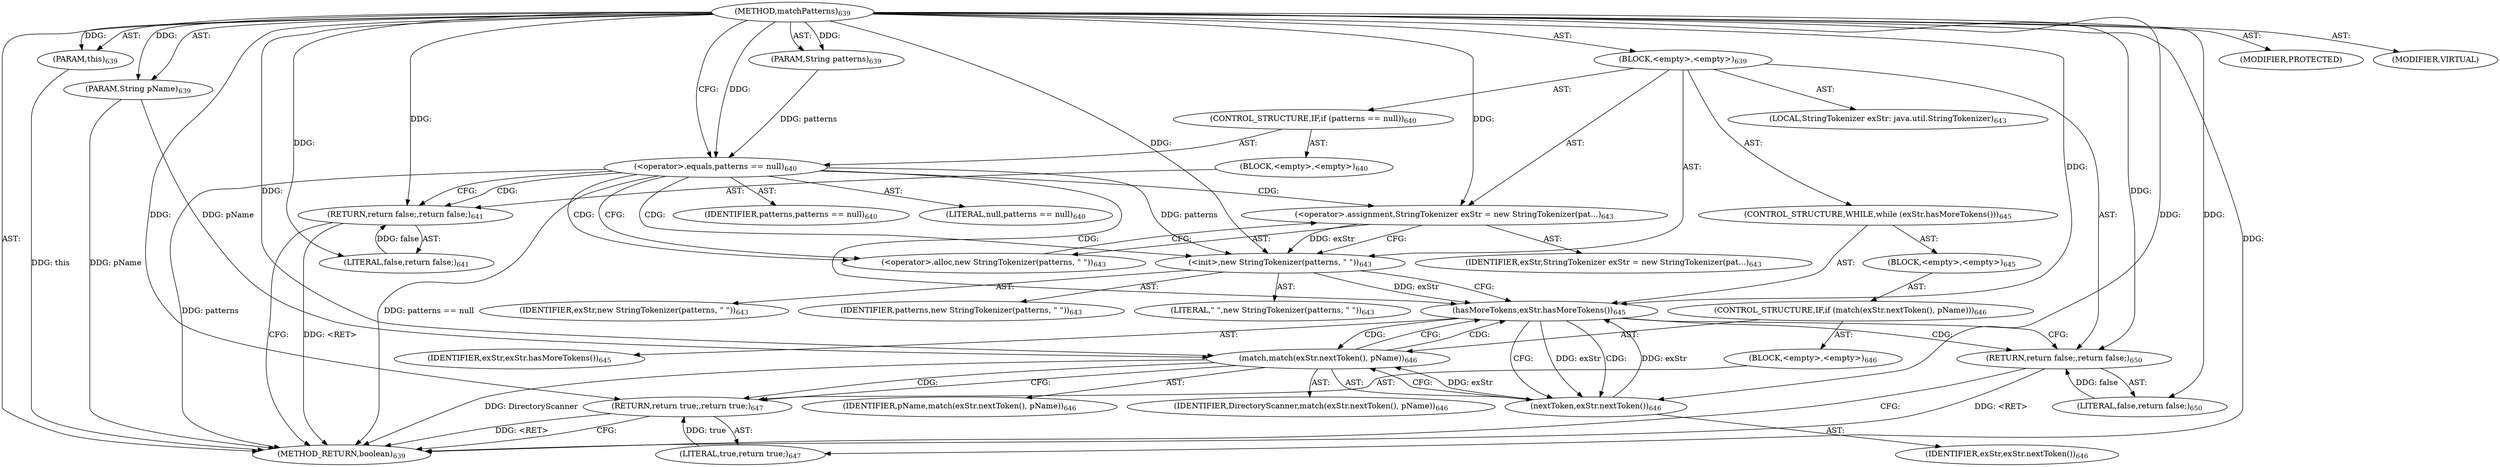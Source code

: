 digraph "matchPatterns" {  
"111669149707" [label = <(METHOD,matchPatterns)<SUB>639</SUB>> ]
"115964117042" [label = <(PARAM,this)<SUB>639</SUB>> ]
"115964117043" [label = <(PARAM,String patterns)<SUB>639</SUB>> ]
"115964117044" [label = <(PARAM,String pName)<SUB>639</SUB>> ]
"25769803825" [label = <(BLOCK,&lt;empty&gt;,&lt;empty&gt;)<SUB>639</SUB>> ]
"47244640292" [label = <(CONTROL_STRUCTURE,IF,if (patterns == null))<SUB>640</SUB>> ]
"30064771434" [label = <(&lt;operator&gt;.equals,patterns == null)<SUB>640</SUB>> ]
"68719477066" [label = <(IDENTIFIER,patterns,patterns == null)<SUB>640</SUB>> ]
"90194313288" [label = <(LITERAL,null,patterns == null)<SUB>640</SUB>> ]
"25769803826" [label = <(BLOCK,&lt;empty&gt;,&lt;empty&gt;)<SUB>640</SUB>> ]
"146028888068" [label = <(RETURN,return false;,return false;)<SUB>641</SUB>> ]
"90194313289" [label = <(LITERAL,false,return false;)<SUB>641</SUB>> ]
"94489280555" [label = <(LOCAL,StringTokenizer exStr: java.util.StringTokenizer)<SUB>643</SUB>> ]
"30064771435" [label = <(&lt;operator&gt;.assignment,StringTokenizer exStr = new StringTokenizer(pat...)<SUB>643</SUB>> ]
"68719477067" [label = <(IDENTIFIER,exStr,StringTokenizer exStr = new StringTokenizer(pat...)<SUB>643</SUB>> ]
"30064771436" [label = <(&lt;operator&gt;.alloc,new StringTokenizer(patterns, &quot; &quot;))<SUB>643</SUB>> ]
"30064771437" [label = <(&lt;init&gt;,new StringTokenizer(patterns, &quot; &quot;))<SUB>643</SUB>> ]
"68719477068" [label = <(IDENTIFIER,exStr,new StringTokenizer(patterns, &quot; &quot;))<SUB>643</SUB>> ]
"68719477069" [label = <(IDENTIFIER,patterns,new StringTokenizer(patterns, &quot; &quot;))<SUB>643</SUB>> ]
"90194313290" [label = <(LITERAL,&quot; &quot;,new StringTokenizer(patterns, &quot; &quot;))<SUB>643</SUB>> ]
"47244640293" [label = <(CONTROL_STRUCTURE,WHILE,while (exStr.hasMoreTokens()))<SUB>645</SUB>> ]
"30064771438" [label = <(hasMoreTokens,exStr.hasMoreTokens())<SUB>645</SUB>> ]
"68719477070" [label = <(IDENTIFIER,exStr,exStr.hasMoreTokens())<SUB>645</SUB>> ]
"25769803827" [label = <(BLOCK,&lt;empty&gt;,&lt;empty&gt;)<SUB>645</SUB>> ]
"47244640294" [label = <(CONTROL_STRUCTURE,IF,if (match(exStr.nextToken(), pName)))<SUB>646</SUB>> ]
"30064771439" [label = <(match,match(exStr.nextToken(), pName))<SUB>646</SUB>> ]
"68719477071" [label = <(IDENTIFIER,DirectoryScanner,match(exStr.nextToken(), pName))<SUB>646</SUB>> ]
"30064771440" [label = <(nextToken,exStr.nextToken())<SUB>646</SUB>> ]
"68719477072" [label = <(IDENTIFIER,exStr,exStr.nextToken())<SUB>646</SUB>> ]
"68719477073" [label = <(IDENTIFIER,pName,match(exStr.nextToken(), pName))<SUB>646</SUB>> ]
"25769803828" [label = <(BLOCK,&lt;empty&gt;,&lt;empty&gt;)<SUB>646</SUB>> ]
"146028888069" [label = <(RETURN,return true;,return true;)<SUB>647</SUB>> ]
"90194313291" [label = <(LITERAL,true,return true;)<SUB>647</SUB>> ]
"146028888070" [label = <(RETURN,return false;,return false;)<SUB>650</SUB>> ]
"90194313292" [label = <(LITERAL,false,return false;)<SUB>650</SUB>> ]
"133143986221" [label = <(MODIFIER,PROTECTED)> ]
"133143986222" [label = <(MODIFIER,VIRTUAL)> ]
"128849018891" [label = <(METHOD_RETURN,boolean)<SUB>639</SUB>> ]
  "111669149707" -> "115964117042"  [ label = "AST: "] 
  "111669149707" -> "115964117043"  [ label = "AST: "] 
  "111669149707" -> "115964117044"  [ label = "AST: "] 
  "111669149707" -> "25769803825"  [ label = "AST: "] 
  "111669149707" -> "133143986221"  [ label = "AST: "] 
  "111669149707" -> "133143986222"  [ label = "AST: "] 
  "111669149707" -> "128849018891"  [ label = "AST: "] 
  "25769803825" -> "47244640292"  [ label = "AST: "] 
  "25769803825" -> "94489280555"  [ label = "AST: "] 
  "25769803825" -> "30064771435"  [ label = "AST: "] 
  "25769803825" -> "30064771437"  [ label = "AST: "] 
  "25769803825" -> "47244640293"  [ label = "AST: "] 
  "25769803825" -> "146028888070"  [ label = "AST: "] 
  "47244640292" -> "30064771434"  [ label = "AST: "] 
  "47244640292" -> "25769803826"  [ label = "AST: "] 
  "30064771434" -> "68719477066"  [ label = "AST: "] 
  "30064771434" -> "90194313288"  [ label = "AST: "] 
  "25769803826" -> "146028888068"  [ label = "AST: "] 
  "146028888068" -> "90194313289"  [ label = "AST: "] 
  "30064771435" -> "68719477067"  [ label = "AST: "] 
  "30064771435" -> "30064771436"  [ label = "AST: "] 
  "30064771437" -> "68719477068"  [ label = "AST: "] 
  "30064771437" -> "68719477069"  [ label = "AST: "] 
  "30064771437" -> "90194313290"  [ label = "AST: "] 
  "47244640293" -> "30064771438"  [ label = "AST: "] 
  "47244640293" -> "25769803827"  [ label = "AST: "] 
  "30064771438" -> "68719477070"  [ label = "AST: "] 
  "25769803827" -> "47244640294"  [ label = "AST: "] 
  "47244640294" -> "30064771439"  [ label = "AST: "] 
  "47244640294" -> "25769803828"  [ label = "AST: "] 
  "30064771439" -> "68719477071"  [ label = "AST: "] 
  "30064771439" -> "30064771440"  [ label = "AST: "] 
  "30064771439" -> "68719477073"  [ label = "AST: "] 
  "30064771440" -> "68719477072"  [ label = "AST: "] 
  "25769803828" -> "146028888069"  [ label = "AST: "] 
  "146028888069" -> "90194313291"  [ label = "AST: "] 
  "146028888070" -> "90194313292"  [ label = "AST: "] 
  "30064771435" -> "30064771437"  [ label = "CFG: "] 
  "30064771437" -> "30064771438"  [ label = "CFG: "] 
  "146028888070" -> "128849018891"  [ label = "CFG: "] 
  "30064771434" -> "146028888068"  [ label = "CFG: "] 
  "30064771434" -> "30064771436"  [ label = "CFG: "] 
  "30064771436" -> "30064771435"  [ label = "CFG: "] 
  "30064771438" -> "30064771440"  [ label = "CFG: "] 
  "30064771438" -> "146028888070"  [ label = "CFG: "] 
  "146028888068" -> "128849018891"  [ label = "CFG: "] 
  "30064771439" -> "30064771438"  [ label = "CFG: "] 
  "30064771439" -> "146028888069"  [ label = "CFG: "] 
  "30064771440" -> "30064771439"  [ label = "CFG: "] 
  "146028888069" -> "128849018891"  [ label = "CFG: "] 
  "111669149707" -> "30064771434"  [ label = "CFG: "] 
  "146028888070" -> "128849018891"  [ label = "DDG: &lt;RET&gt;"] 
  "146028888069" -> "128849018891"  [ label = "DDG: &lt;RET&gt;"] 
  "146028888068" -> "128849018891"  [ label = "DDG: &lt;RET&gt;"] 
  "115964117042" -> "128849018891"  [ label = "DDG: this"] 
  "115964117044" -> "128849018891"  [ label = "DDG: pName"] 
  "30064771434" -> "128849018891"  [ label = "DDG: patterns"] 
  "30064771434" -> "128849018891"  [ label = "DDG: patterns == null"] 
  "30064771439" -> "128849018891"  [ label = "DDG: DirectoryScanner"] 
  "111669149707" -> "115964117042"  [ label = "DDG: "] 
  "111669149707" -> "115964117043"  [ label = "DDG: "] 
  "111669149707" -> "115964117044"  [ label = "DDG: "] 
  "111669149707" -> "30064771435"  [ label = "DDG: "] 
  "90194313292" -> "146028888070"  [ label = "DDG: false"] 
  "111669149707" -> "146028888070"  [ label = "DDG: "] 
  "30064771435" -> "30064771437"  [ label = "DDG: exStr"] 
  "111669149707" -> "30064771437"  [ label = "DDG: "] 
  "30064771434" -> "30064771437"  [ label = "DDG: patterns"] 
  "111669149707" -> "90194313292"  [ label = "DDG: "] 
  "115964117043" -> "30064771434"  [ label = "DDG: patterns"] 
  "111669149707" -> "30064771434"  [ label = "DDG: "] 
  "90194313289" -> "146028888068"  [ label = "DDG: false"] 
  "111669149707" -> "146028888068"  [ label = "DDG: "] 
  "30064771437" -> "30064771438"  [ label = "DDG: exStr"] 
  "30064771440" -> "30064771438"  [ label = "DDG: exStr"] 
  "111669149707" -> "30064771438"  [ label = "DDG: "] 
  "111669149707" -> "90194313289"  [ label = "DDG: "] 
  "111669149707" -> "30064771439"  [ label = "DDG: "] 
  "30064771440" -> "30064771439"  [ label = "DDG: exStr"] 
  "115964117044" -> "30064771439"  [ label = "DDG: pName"] 
  "90194313291" -> "146028888069"  [ label = "DDG: true"] 
  "111669149707" -> "146028888069"  [ label = "DDG: "] 
  "30064771438" -> "30064771440"  [ label = "DDG: exStr"] 
  "111669149707" -> "30064771440"  [ label = "DDG: "] 
  "111669149707" -> "90194313291"  [ label = "DDG: "] 
  "30064771434" -> "30064771437"  [ label = "CDG: "] 
  "30064771434" -> "30064771438"  [ label = "CDG: "] 
  "30064771434" -> "146028888068"  [ label = "CDG: "] 
  "30064771434" -> "30064771435"  [ label = "CDG: "] 
  "30064771434" -> "30064771436"  [ label = "CDG: "] 
  "30064771438" -> "30064771439"  [ label = "CDG: "] 
  "30064771438" -> "30064771440"  [ label = "CDG: "] 
  "30064771438" -> "146028888070"  [ label = "CDG: "] 
  "30064771439" -> "30064771438"  [ label = "CDG: "] 
  "30064771439" -> "146028888069"  [ label = "CDG: "] 
}
